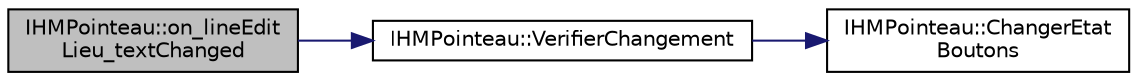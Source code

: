 digraph "IHMPointeau::on_lineEditLieu_textChanged"
{
 // LATEX_PDF_SIZE
  edge [fontname="Helvetica",fontsize="10",labelfontname="Helvetica",labelfontsize="10"];
  node [fontname="Helvetica",fontsize="10",shape=record];
  rankdir="LR";
  Node1 [label="IHMPointeau::on_lineEdit\lLieu_textChanged",height=0.2,width=0.4,color="black", fillcolor="grey75", style="filled", fontcolor="black",tooltip="IHMPointeau::on_lineEditLieu_textChanged Lors d'un changement dans le champ lieu, on verifie si les i..."];
  Node1 -> Node2 [color="midnightblue",fontsize="10",style="solid",fontname="Helvetica"];
  Node2 [label="IHMPointeau::VerifierChangement",height=0.2,width=0.4,color="black", fillcolor="white", style="filled",URL="$class_i_h_m_pointeau.html#aeecd0ba03d796a5a515fe8949d09ea6a",tooltip="IHMPointeau::VerifierChangement Verifie si les informations contenue dans les champ sont identiques à..."];
  Node2 -> Node3 [color="midnightblue",fontsize="10",style="solid",fontname="Helvetica"];
  Node3 [label="IHMPointeau::ChangerEtat\lBoutons",height=0.2,width=0.4,color="black", fillcolor="white", style="filled",URL="$class_i_h_m_pointeau.html#a21239503e683373a1b14240a15134f02",tooltip="IHMPointeau::ChangerEtatBoutons Permet de changer l'état des boutons sur l'ihm."];
}
